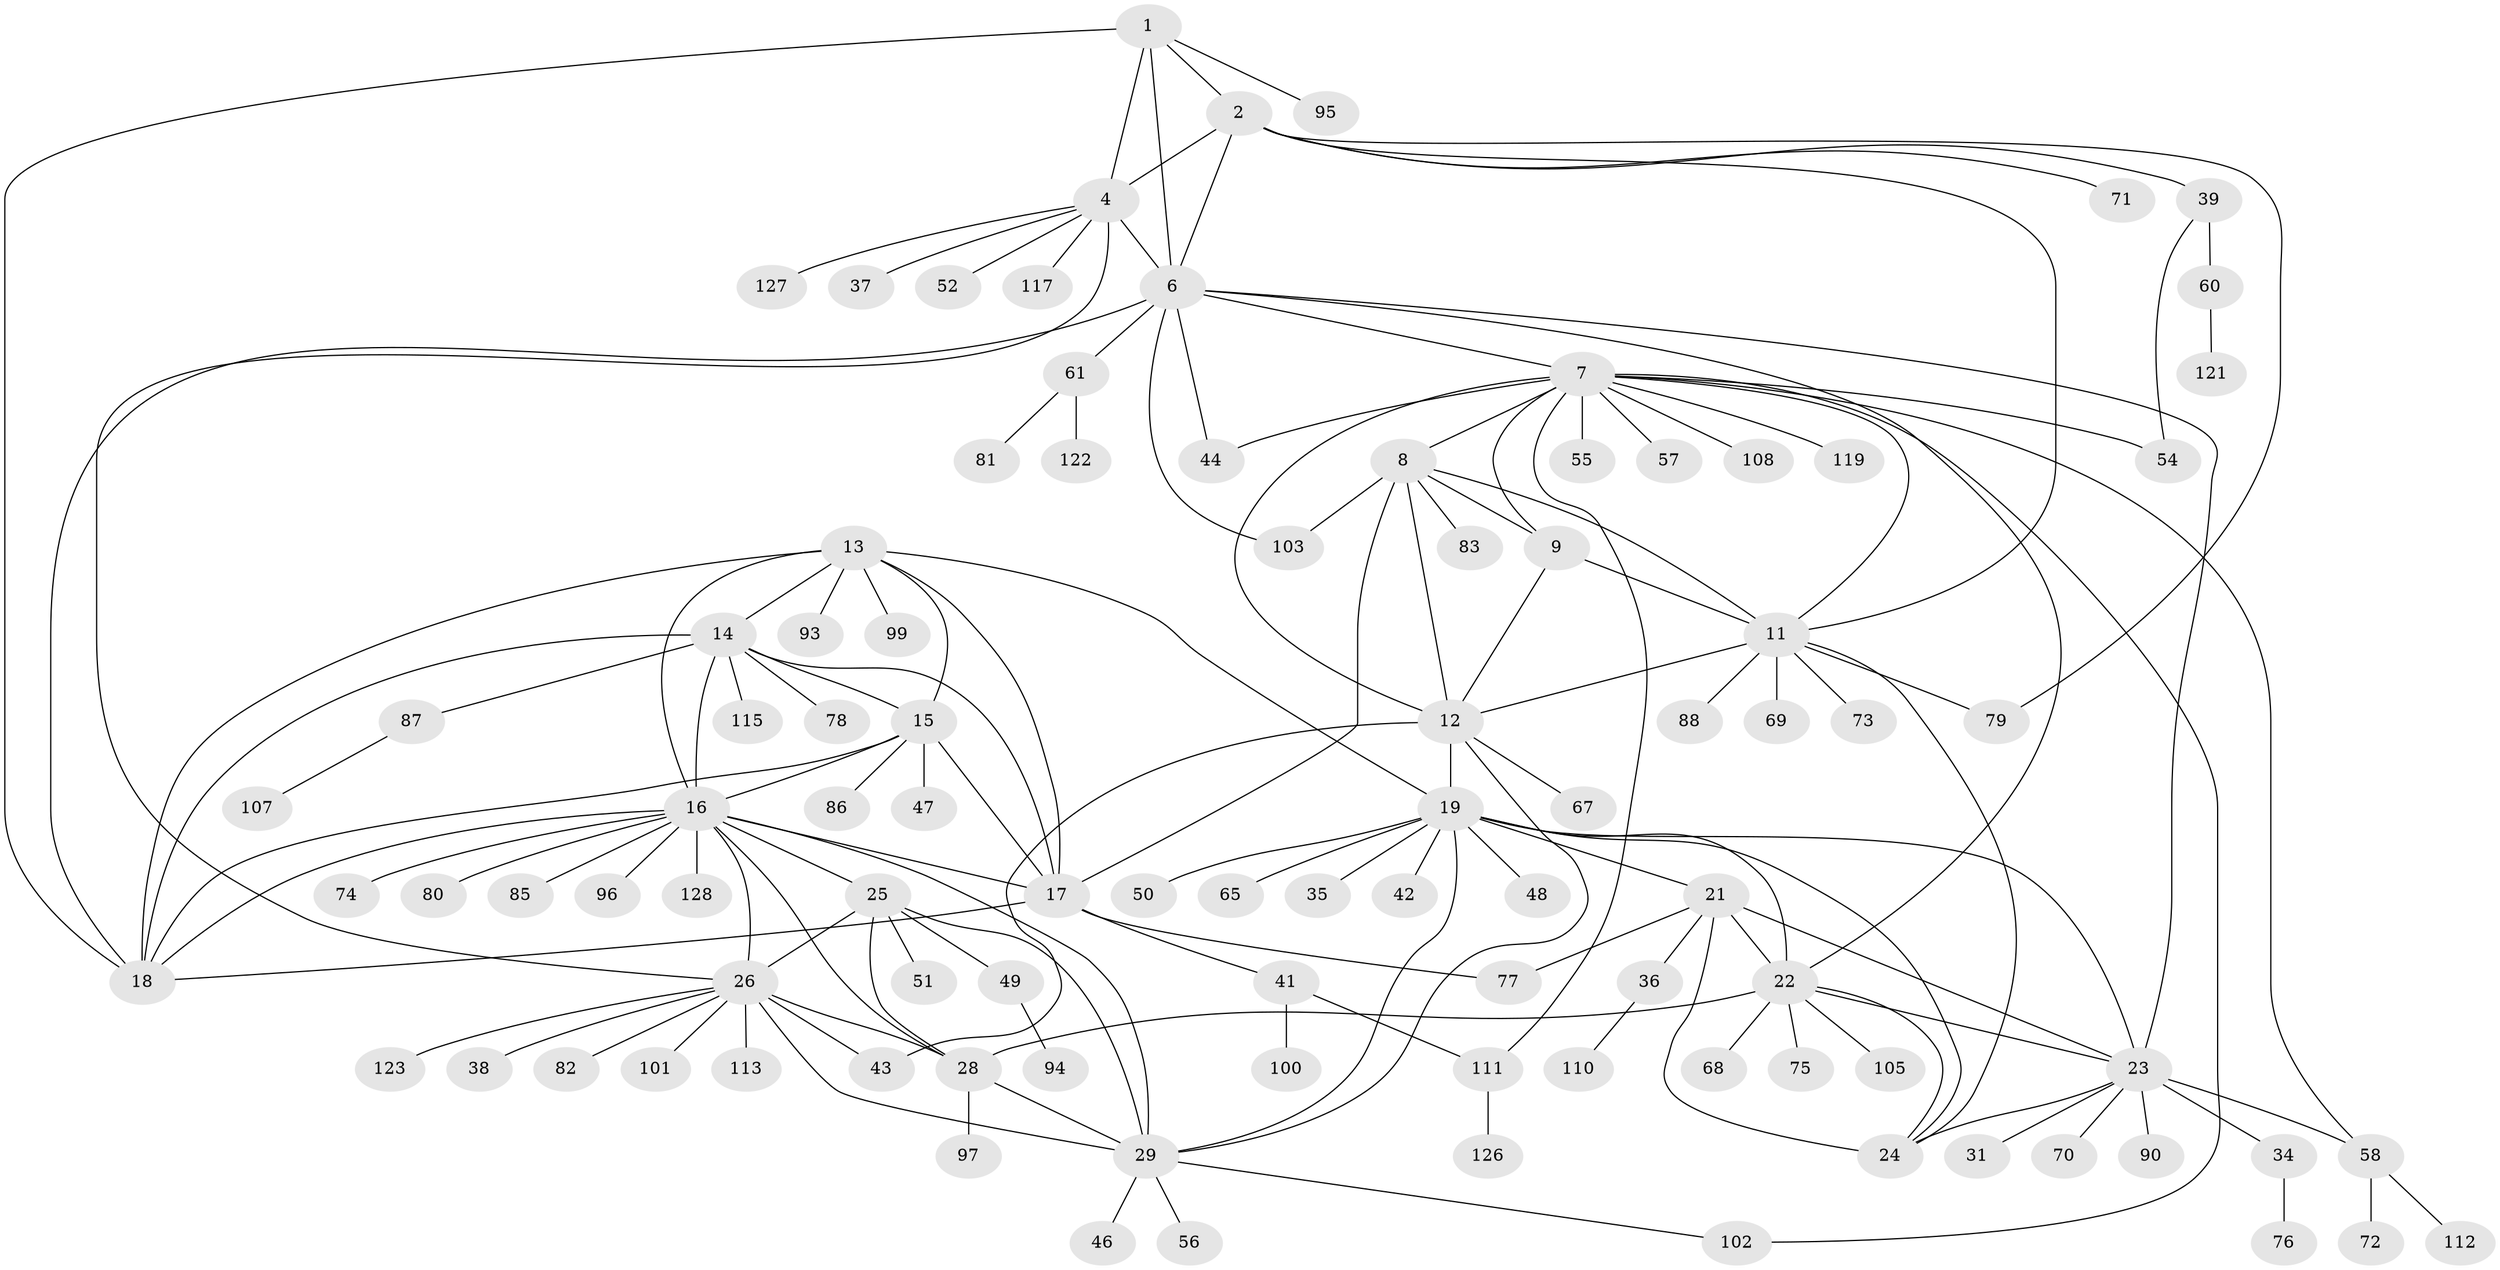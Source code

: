 // Generated by graph-tools (version 1.1) at 2025/52/02/27/25 19:52:17]
// undirected, 98 vertices, 148 edges
graph export_dot {
graph [start="1"]
  node [color=gray90,style=filled];
  1 [super="+3"];
  2 [super="+120"];
  4 [super="+5"];
  6 [super="+89"];
  7 [super="+92"];
  8 [super="+10"];
  9 [super="+32"];
  11 [super="+118"];
  12 [super="+91"];
  13 [super="+106"];
  14 [super="+33"];
  15 [super="+40"];
  16 [super="+30"];
  17 [super="+114"];
  18 [super="+62"];
  19 [super="+20"];
  21 [super="+109"];
  22 [super="+66"];
  23 [super="+53"];
  24;
  25 [super="+45"];
  26 [super="+27"];
  28 [super="+116"];
  29 [super="+59"];
  31;
  34;
  35;
  36;
  37;
  38;
  39 [super="+84"];
  41 [super="+64"];
  42;
  43;
  44;
  46;
  47;
  48;
  49;
  50 [super="+124"];
  51;
  52;
  54 [super="+98"];
  55;
  56;
  57;
  58 [super="+125"];
  60;
  61 [super="+63"];
  65;
  67;
  68;
  69;
  70;
  71;
  72;
  73;
  74;
  75;
  76;
  77;
  78;
  79;
  80;
  81;
  82;
  83;
  85;
  86;
  87;
  88 [super="+104"];
  90;
  93;
  94;
  95;
  96;
  97;
  99;
  100;
  101;
  102;
  103;
  105;
  107;
  108;
  110;
  111;
  112;
  113;
  115;
  117;
  119 [super="+129"];
  121;
  122;
  123;
  126;
  127;
  128;
  1 -- 2 [weight=2];
  1 -- 4 [weight=4];
  1 -- 6 [weight=2];
  1 -- 18;
  1 -- 95;
  2 -- 4 [weight=2];
  2 -- 6;
  2 -- 11;
  2 -- 39;
  2 -- 71;
  2 -- 79;
  4 -- 6 [weight=2];
  4 -- 37;
  4 -- 52;
  4 -- 117;
  4 -- 26;
  4 -- 127;
  6 -- 22;
  6 -- 44;
  6 -- 61;
  6 -- 103;
  6 -- 18;
  6 -- 7;
  6 -- 23;
  7 -- 8 [weight=2];
  7 -- 9;
  7 -- 11;
  7 -- 12;
  7 -- 44;
  7 -- 55;
  7 -- 57;
  7 -- 58;
  7 -- 102;
  7 -- 108;
  7 -- 119;
  7 -- 111;
  7 -- 54;
  8 -- 9 [weight=2];
  8 -- 11 [weight=2];
  8 -- 12 [weight=2];
  8 -- 17;
  8 -- 83;
  8 -- 103;
  9 -- 11;
  9 -- 12;
  11 -- 12;
  11 -- 24;
  11 -- 69;
  11 -- 73;
  11 -- 79;
  11 -- 88;
  12 -- 29;
  12 -- 43;
  12 -- 67;
  12 -- 19;
  13 -- 14;
  13 -- 15;
  13 -- 16;
  13 -- 17;
  13 -- 18;
  13 -- 19;
  13 -- 93;
  13 -- 99;
  14 -- 15;
  14 -- 16;
  14 -- 17;
  14 -- 18;
  14 -- 78;
  14 -- 87;
  14 -- 115;
  15 -- 16;
  15 -- 17;
  15 -- 18;
  15 -- 47;
  15 -- 86;
  16 -- 17;
  16 -- 18;
  16 -- 80;
  16 -- 85;
  16 -- 96;
  16 -- 128;
  16 -- 74;
  16 -- 25;
  16 -- 26 [weight=2];
  16 -- 28;
  16 -- 29;
  17 -- 18;
  17 -- 41;
  17 -- 77;
  19 -- 21 [weight=2];
  19 -- 22 [weight=2];
  19 -- 23 [weight=2];
  19 -- 24 [weight=2];
  19 -- 29;
  19 -- 35;
  19 -- 65;
  19 -- 42;
  19 -- 48;
  19 -- 50;
  21 -- 22;
  21 -- 23;
  21 -- 24;
  21 -- 36;
  21 -- 77;
  22 -- 23;
  22 -- 24;
  22 -- 68;
  22 -- 75;
  22 -- 105;
  22 -- 28;
  23 -- 24;
  23 -- 31;
  23 -- 34;
  23 -- 70;
  23 -- 90;
  23 -- 58;
  25 -- 26 [weight=2];
  25 -- 28;
  25 -- 29;
  25 -- 49;
  25 -- 51;
  26 -- 28 [weight=2];
  26 -- 29 [weight=2];
  26 -- 38;
  26 -- 43;
  26 -- 82;
  26 -- 101;
  26 -- 113;
  26 -- 123;
  28 -- 29;
  28 -- 97;
  29 -- 46;
  29 -- 56;
  29 -- 102;
  34 -- 76;
  36 -- 110;
  39 -- 54;
  39 -- 60;
  41 -- 100;
  41 -- 111;
  49 -- 94;
  58 -- 72;
  58 -- 112;
  60 -- 121;
  61 -- 81;
  61 -- 122;
  87 -- 107;
  111 -- 126;
}

